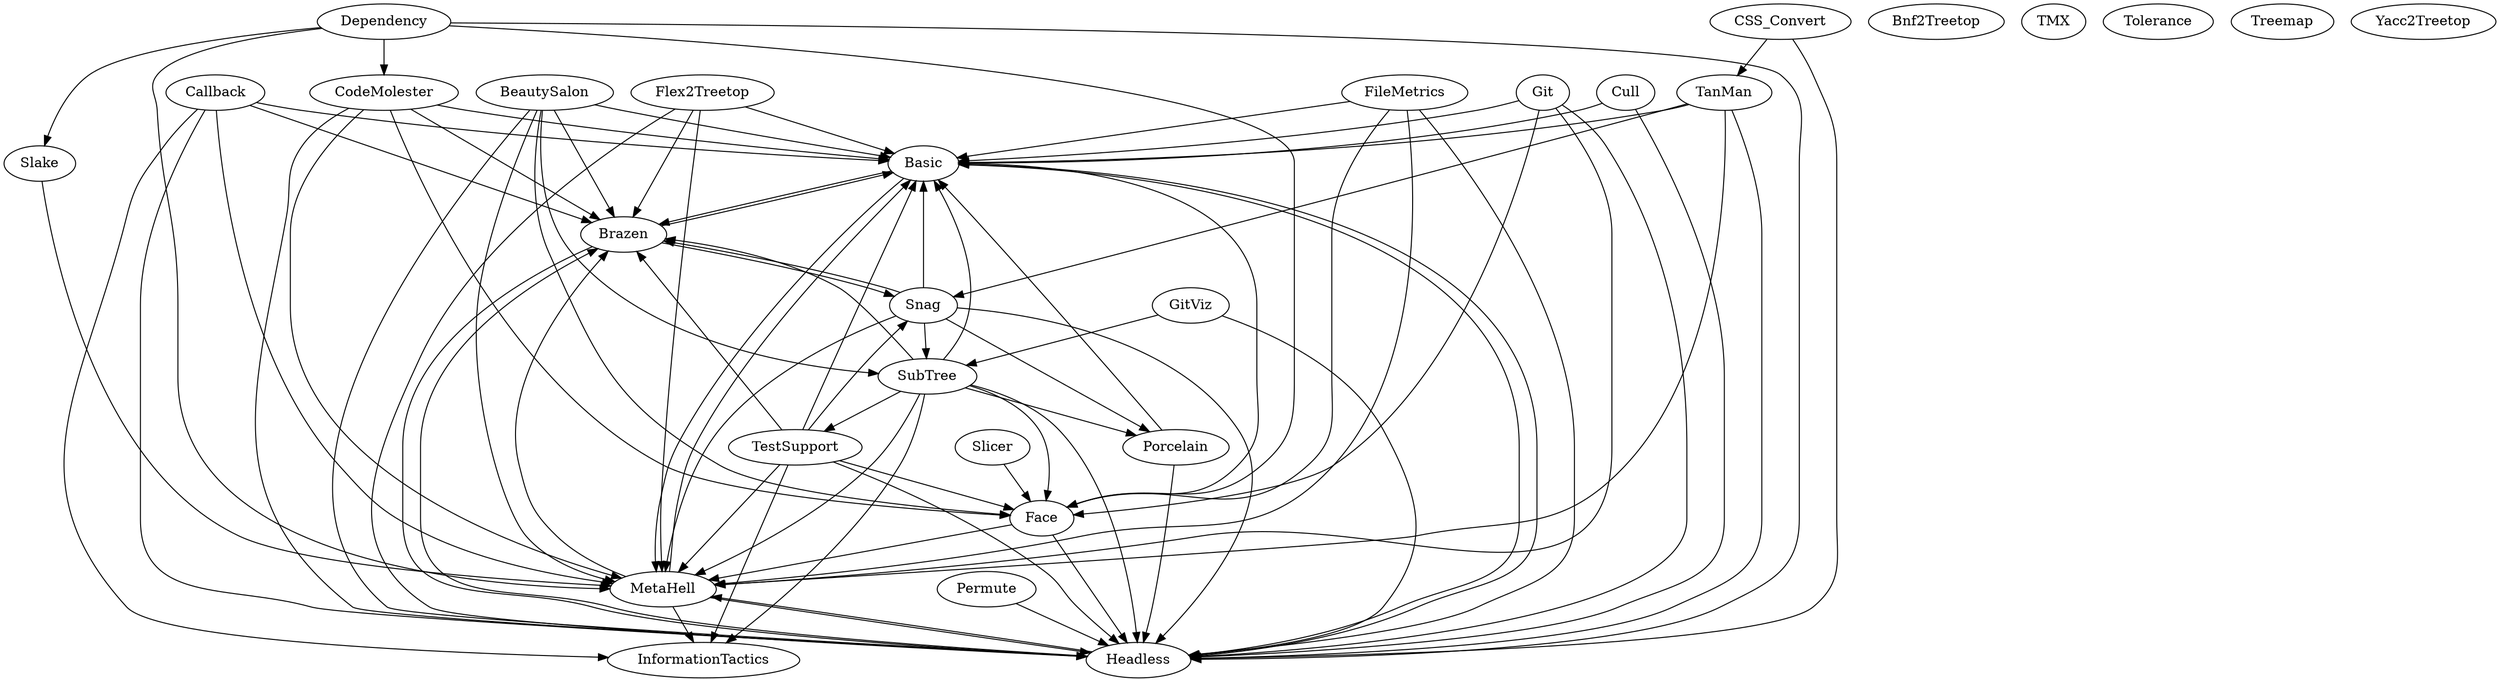# created by tan-man on 2013-02-07 02:15:19 UTC

/* this file was (re) created with:

  ./slicer/script/sidesystem-dependencies | tan-man graph sync --input-path - ./slicer/doc/sidesystem-dependencies/01-use-this-one.dot

*/


digraph {

/*
  example stmt_list:
    foo -> bar
    biff -> baz

  example node_stmt:
    learn_c [label="learn C somehow"]
*/


#                 blue : fillcolor="#b5d5fb"
#                green : fillcolor="#79f233"

# node [label="\N", style="filled", fillcolor="#b5d5fb", fontname="Futura", penwidth="1.1566", shape="Mrecord"]

ba [label=Basic]
bs [label=BeautySalon]
b2 [label=Bnf2Treetop]
br [label=Brazen]
cs [label=CSS_Convert]
ca [label=Callback]
cm [label=CodeMolester]
cu [label=Cull]
de [label=Dependency]
fa [label=Face]
fm [label=FileMetrics]
f2 [label=Flex2Treetop]
gi [label=Git]
gv [label=GitViz]
he [label=Headless]
it [label=InformationTactics]
mh [label=MetaHell]
pe [label=Permute]
po [label=Porcelain]
sla [label=Slake]
sli [label=Slicer]
sn [label=Snag]
st [label=SubTree]
tmx [label=TMX]
tan [label=TanMan]
ts [label=TestSupport]
to [label=Tolerance]
tr [label=Treemap]
y2 [label=Yacc2Treetop]
ba -> br
ba -> he
ba -> mh
br -> ba
br -> he
br -> sn
bs -> ba
bs -> br
bs -> fa
bs -> he
bs -> mh
bs -> st
ca -> ba
ca -> br
ca -> he
ca -> it
ca -> mh
cm -> ba
cm -> br
cm -> fa
cm -> he
cm -> mh
cs -> he
cs -> tan
cu -> ba
cu -> he
de -> cm
de -> fa
de -> he
de -> mh
de -> sla
f2 -> ba
f2 -> br
f2 -> he
f2 -> mh
fa -> ba
fa -> he
fa -> mh
fm -> ba
fm -> fa
fm -> he
fm -> mh
gi -> ba
gi -> fa
gi -> he
gi -> mh
gv -> he
gv -> st
he -> ba
he -> br
he -> mh
mh -> ba
mh -> br
mh -> he
mh -> it
pe -> he
po -> ba
po -> he
sla -> mh
sli -> fa
sn -> ba
sn -> br
sn -> he
sn -> mh
sn -> po
sn -> st
st -> ba
st -> br
st -> fa
st -> he
st -> it
st -> mh
st -> po
st -> ts
tan -> ba
tan -> he
tan -> mh
tan -> sn
ts -> ba
ts -> br
ts -> fa
ts -> he
ts -> it
ts -> mh
ts -> sn
}
